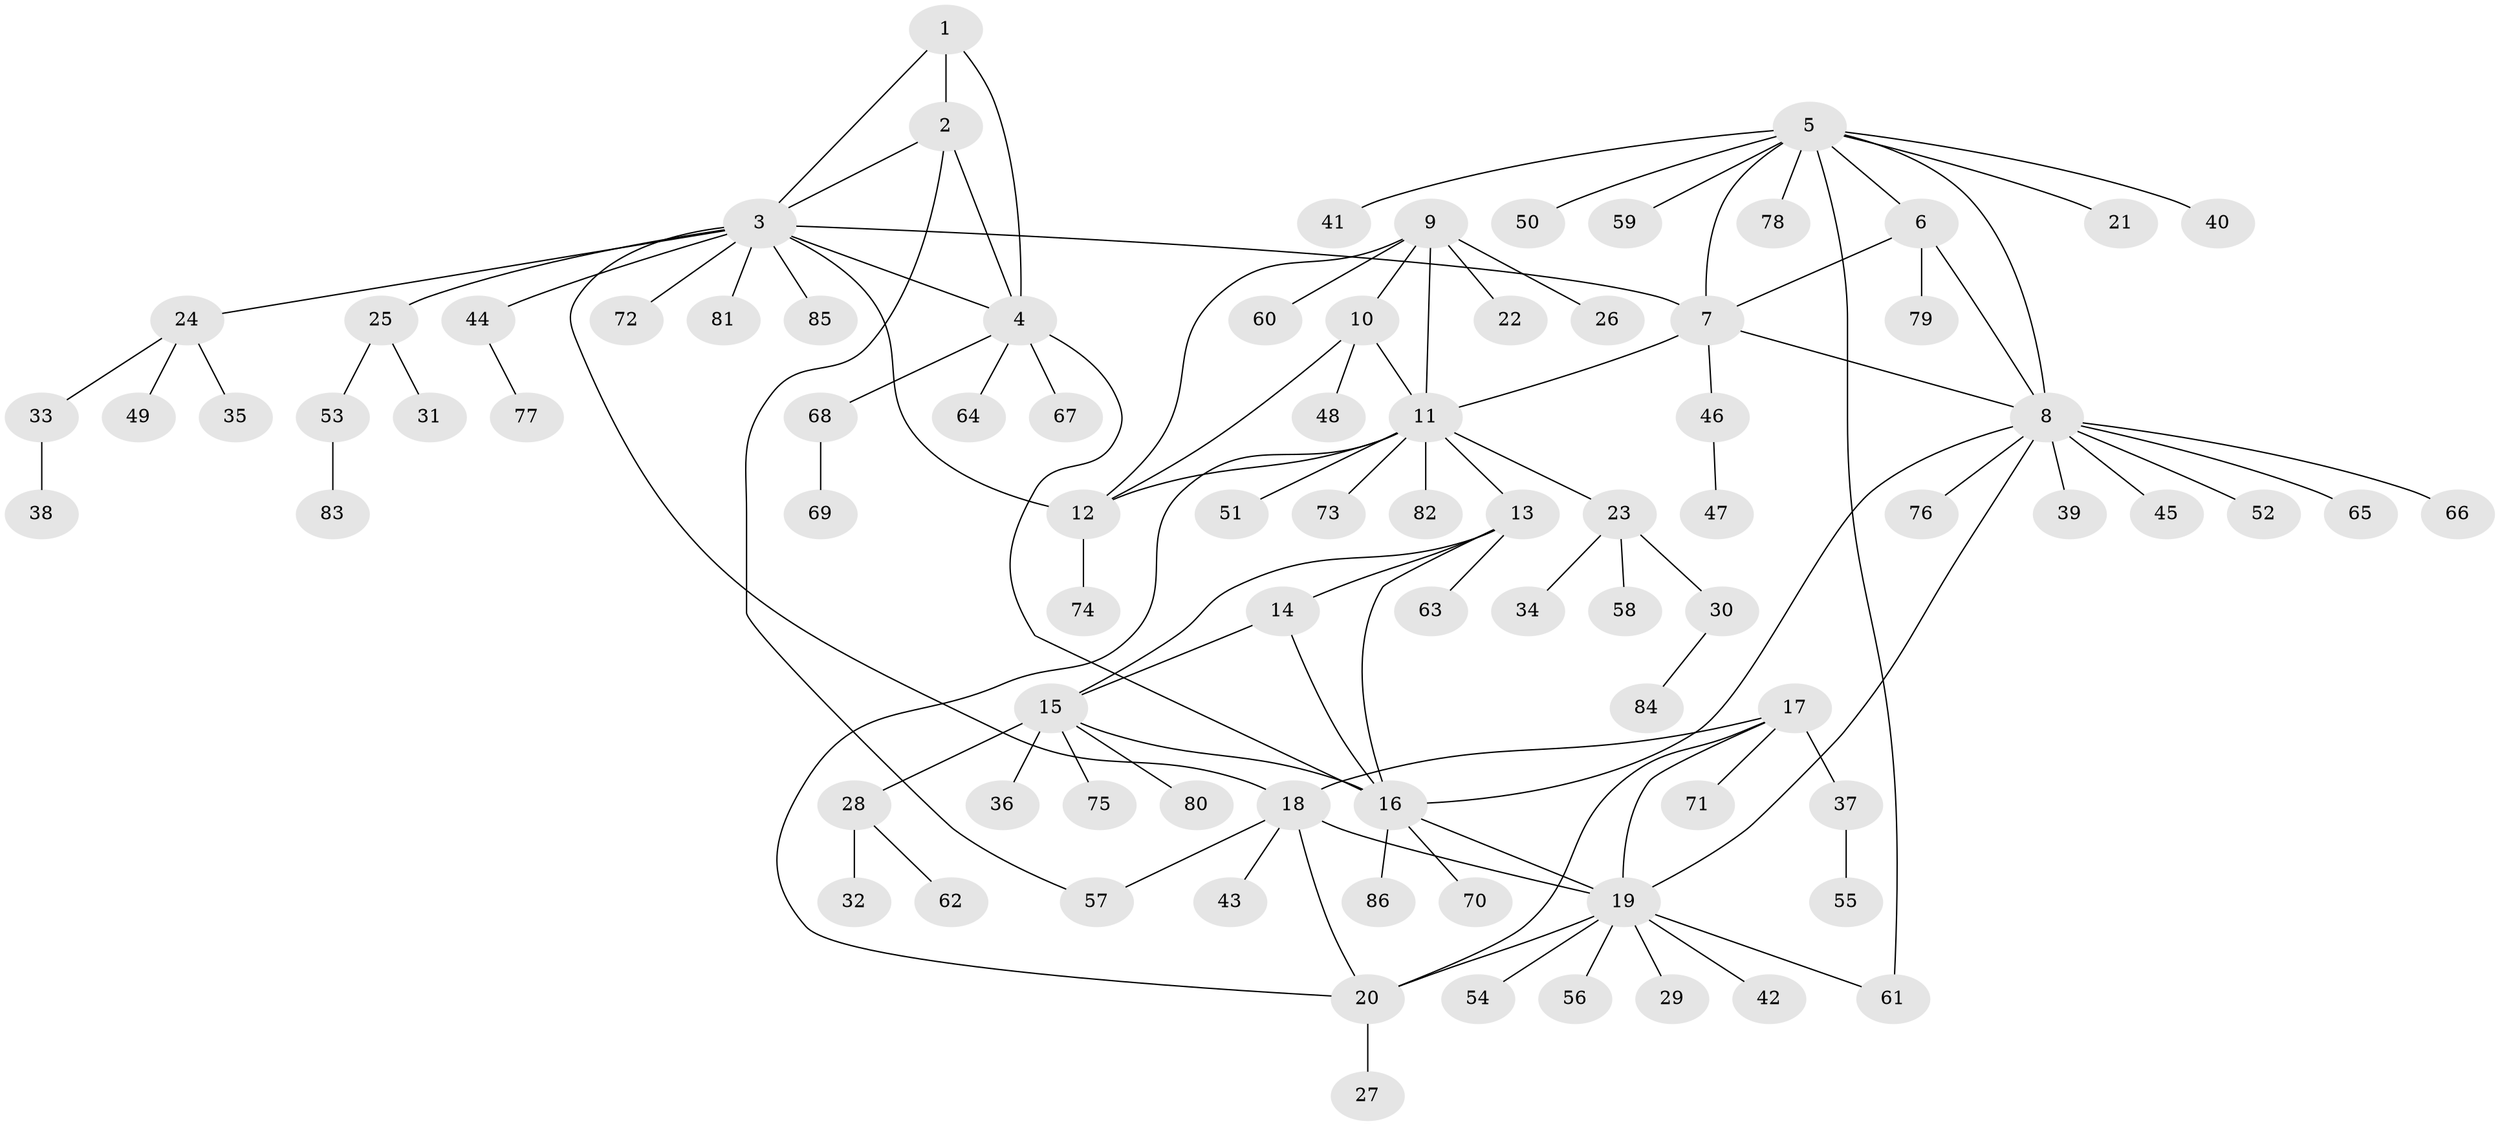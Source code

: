 // Generated by graph-tools (version 1.1) at 2025/37/03/09/25 02:37:15]
// undirected, 86 vertices, 108 edges
graph export_dot {
graph [start="1"]
  node [color=gray90,style=filled];
  1;
  2;
  3;
  4;
  5;
  6;
  7;
  8;
  9;
  10;
  11;
  12;
  13;
  14;
  15;
  16;
  17;
  18;
  19;
  20;
  21;
  22;
  23;
  24;
  25;
  26;
  27;
  28;
  29;
  30;
  31;
  32;
  33;
  34;
  35;
  36;
  37;
  38;
  39;
  40;
  41;
  42;
  43;
  44;
  45;
  46;
  47;
  48;
  49;
  50;
  51;
  52;
  53;
  54;
  55;
  56;
  57;
  58;
  59;
  60;
  61;
  62;
  63;
  64;
  65;
  66;
  67;
  68;
  69;
  70;
  71;
  72;
  73;
  74;
  75;
  76;
  77;
  78;
  79;
  80;
  81;
  82;
  83;
  84;
  85;
  86;
  1 -- 2;
  1 -- 3;
  1 -- 4;
  2 -- 3;
  2 -- 4;
  2 -- 57;
  3 -- 4;
  3 -- 7;
  3 -- 12;
  3 -- 18;
  3 -- 24;
  3 -- 25;
  3 -- 44;
  3 -- 72;
  3 -- 81;
  3 -- 85;
  4 -- 16;
  4 -- 64;
  4 -- 67;
  4 -- 68;
  5 -- 6;
  5 -- 7;
  5 -- 8;
  5 -- 21;
  5 -- 40;
  5 -- 41;
  5 -- 50;
  5 -- 59;
  5 -- 61;
  5 -- 78;
  6 -- 7;
  6 -- 8;
  6 -- 79;
  7 -- 8;
  7 -- 11;
  7 -- 46;
  8 -- 16;
  8 -- 19;
  8 -- 39;
  8 -- 45;
  8 -- 52;
  8 -- 65;
  8 -- 66;
  8 -- 76;
  9 -- 10;
  9 -- 11;
  9 -- 12;
  9 -- 22;
  9 -- 26;
  9 -- 60;
  10 -- 11;
  10 -- 12;
  10 -- 48;
  11 -- 12;
  11 -- 13;
  11 -- 20;
  11 -- 23;
  11 -- 51;
  11 -- 73;
  11 -- 82;
  12 -- 74;
  13 -- 14;
  13 -- 15;
  13 -- 16;
  13 -- 63;
  14 -- 15;
  14 -- 16;
  15 -- 16;
  15 -- 28;
  15 -- 36;
  15 -- 75;
  15 -- 80;
  16 -- 19;
  16 -- 70;
  16 -- 86;
  17 -- 18;
  17 -- 19;
  17 -- 20;
  17 -- 37;
  17 -- 71;
  18 -- 19;
  18 -- 20;
  18 -- 43;
  18 -- 57;
  19 -- 20;
  19 -- 29;
  19 -- 42;
  19 -- 54;
  19 -- 56;
  19 -- 61;
  20 -- 27;
  23 -- 30;
  23 -- 34;
  23 -- 58;
  24 -- 33;
  24 -- 35;
  24 -- 49;
  25 -- 31;
  25 -- 53;
  28 -- 32;
  28 -- 62;
  30 -- 84;
  33 -- 38;
  37 -- 55;
  44 -- 77;
  46 -- 47;
  53 -- 83;
  68 -- 69;
}
